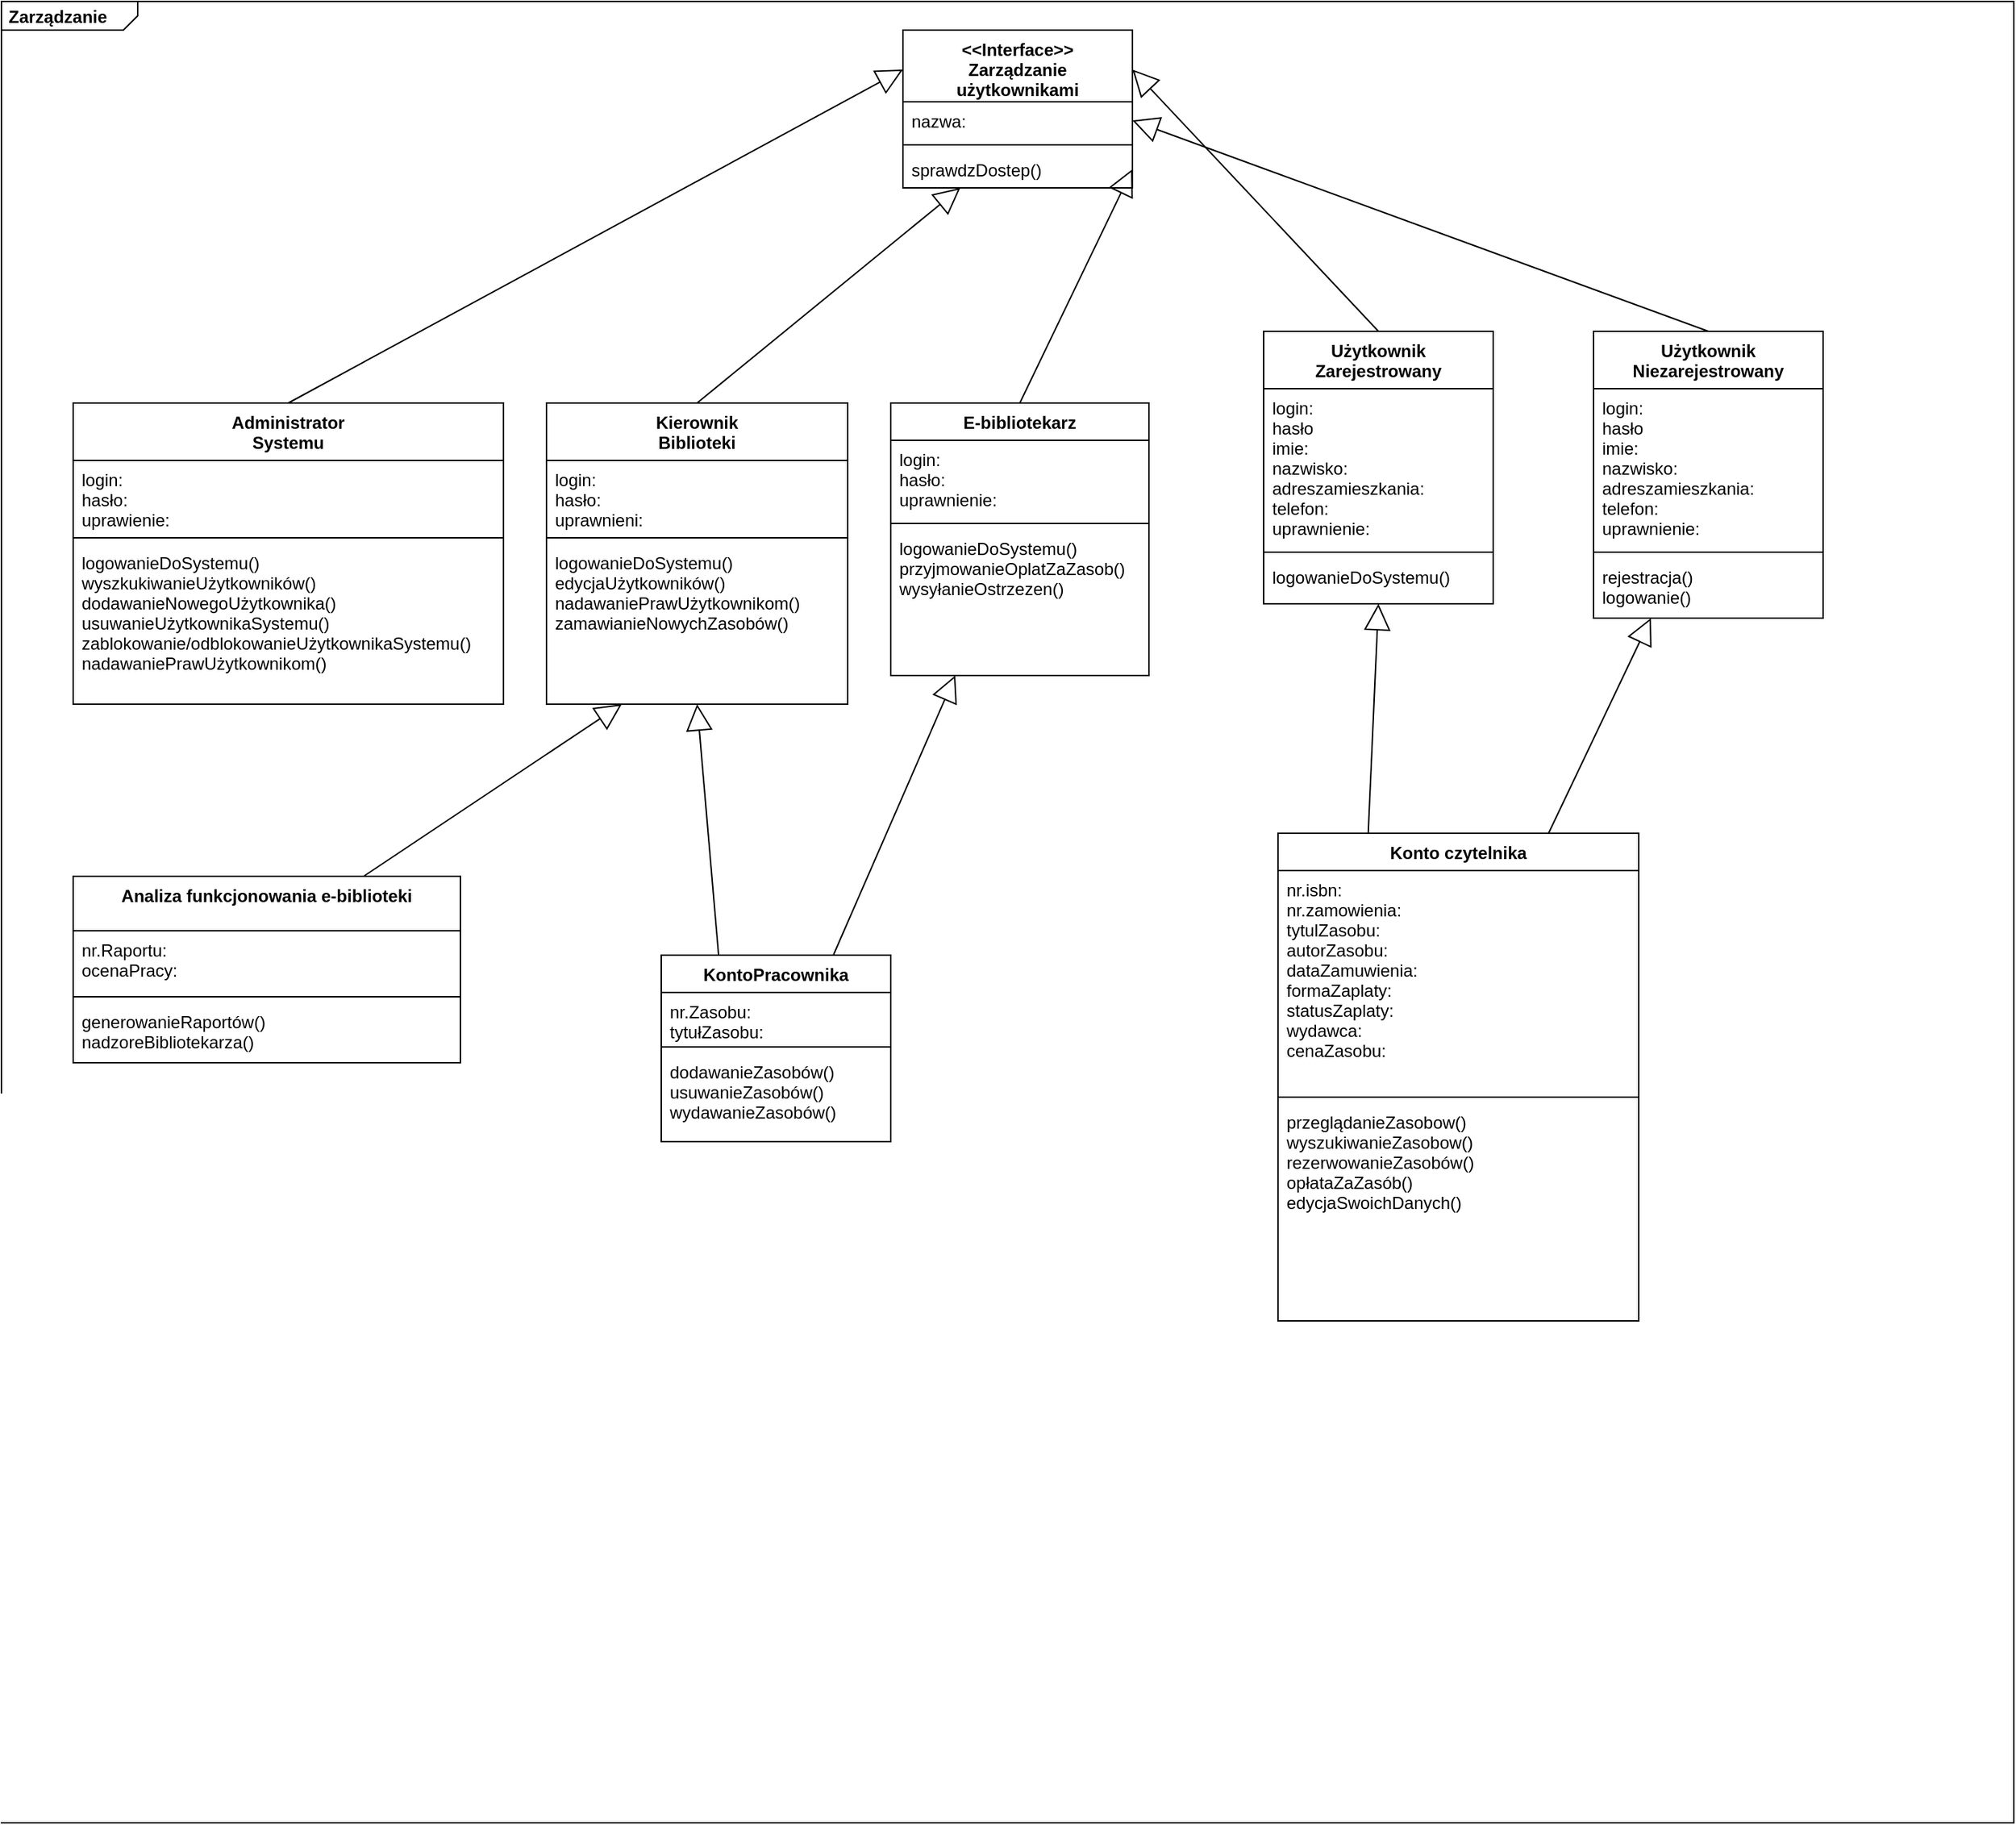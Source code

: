 <mxfile version="13.8.5" type="github">
  <diagram id="C5RBs43oDa-KdzZeNtuy" name="Page-1">
    <mxGraphModel dx="1673" dy="867" grid="1" gridSize="10" guides="1" tooltips="1" connect="1" arrows="1" fold="1" page="1" pageScale="1" pageWidth="827" pageHeight="1169" math="0" shadow="0">
      <root>
        <mxCell id="WIyWlLk6GJQsqaUBKTNV-0" />
        <mxCell id="WIyWlLk6GJQsqaUBKTNV-1" parent="WIyWlLk6GJQsqaUBKTNV-0" />
        <mxCell id="qPfHA7y9UXnMoCjObb_e-2" value="&lt;p style=&quot;margin: 0px ; margin-top: 4px ; margin-left: 5px ; text-align: left&quot;&gt;&lt;b&gt;Zarządzanie&lt;/b&gt;&lt;/p&gt;" style="html=1;shape=mxgraph.sysml.package;overflow=fill;labelX=95;align=left;spacingLeft=5;verticalAlign=top;spacingTop=-3;" vertex="1" parent="WIyWlLk6GJQsqaUBKTNV-1">
          <mxGeometry width="1403" height="1270" as="geometry" />
        </mxCell>
        <mxCell id="qPfHA7y9UXnMoCjObb_e-3" value="&lt;&lt;Interface&gt;&gt;&#xa;Zarządzanie&#xa;użytkownikami" style="swimlane;fontStyle=1;align=center;verticalAlign=top;childLayout=stackLayout;horizontal=1;startSize=50;horizontalStack=0;resizeParent=1;resizeParentMax=0;resizeLast=0;collapsible=1;marginBottom=0;" vertex="1" parent="WIyWlLk6GJQsqaUBKTNV-1">
          <mxGeometry x="628.5" y="20" width="160" height="110" as="geometry" />
        </mxCell>
        <mxCell id="qPfHA7y9UXnMoCjObb_e-4" value="nazwa:" style="text;strokeColor=none;fillColor=none;align=left;verticalAlign=top;spacingLeft=4;spacingRight=4;overflow=hidden;rotatable=0;points=[[0,0.5],[1,0.5]];portConstraint=eastwest;" vertex="1" parent="qPfHA7y9UXnMoCjObb_e-3">
          <mxGeometry y="50" width="160" height="26" as="geometry" />
        </mxCell>
        <mxCell id="qPfHA7y9UXnMoCjObb_e-5" value="" style="line;strokeWidth=1;fillColor=none;align=left;verticalAlign=middle;spacingTop=-1;spacingLeft=3;spacingRight=3;rotatable=0;labelPosition=right;points=[];portConstraint=eastwest;" vertex="1" parent="qPfHA7y9UXnMoCjObb_e-3">
          <mxGeometry y="76" width="160" height="8" as="geometry" />
        </mxCell>
        <mxCell id="qPfHA7y9UXnMoCjObb_e-6" value="sprawdzDostep()" style="text;strokeColor=none;fillColor=none;align=left;verticalAlign=top;spacingLeft=4;spacingRight=4;overflow=hidden;rotatable=0;points=[[0,0.5],[1,0.5]];portConstraint=eastwest;" vertex="1" parent="qPfHA7y9UXnMoCjObb_e-3">
          <mxGeometry y="84" width="160" height="26" as="geometry" />
        </mxCell>
        <mxCell id="qPfHA7y9UXnMoCjObb_e-7" value="Administrator&#xa;Systemu" style="swimlane;fontStyle=1;align=center;verticalAlign=top;childLayout=stackLayout;horizontal=1;startSize=40;horizontalStack=0;resizeParent=1;resizeParentMax=0;resizeLast=0;collapsible=1;marginBottom=0;" vertex="1" parent="WIyWlLk6GJQsqaUBKTNV-1">
          <mxGeometry x="50" y="280" width="300" height="210" as="geometry" />
        </mxCell>
        <mxCell id="qPfHA7y9UXnMoCjObb_e-8" value="login:&#xa;hasło:&#xa;uprawienie:" style="text;strokeColor=none;fillColor=none;align=left;verticalAlign=top;spacingLeft=4;spacingRight=4;overflow=hidden;rotatable=0;points=[[0,0.5],[1,0.5]];portConstraint=eastwest;" vertex="1" parent="qPfHA7y9UXnMoCjObb_e-7">
          <mxGeometry y="40" width="300" height="50" as="geometry" />
        </mxCell>
        <mxCell id="qPfHA7y9UXnMoCjObb_e-9" value="" style="line;strokeWidth=1;fillColor=none;align=left;verticalAlign=middle;spacingTop=-1;spacingLeft=3;spacingRight=3;rotatable=0;labelPosition=right;points=[];portConstraint=eastwest;" vertex="1" parent="qPfHA7y9UXnMoCjObb_e-7">
          <mxGeometry y="90" width="300" height="8" as="geometry" />
        </mxCell>
        <mxCell id="qPfHA7y9UXnMoCjObb_e-10" value="logowanieDoSystemu()&#xa;wyszkukiwanieUżytkowników()&#xa;dodawanieNowegoUżytkownika()&#xa;usuwanieUżytkownikaSystemu()&#xa;zablokowanie/odblokowanieUżytkownikaSystemu()&#xa;nadawaniePrawUżytkownikom()&#xa;" style="text;strokeColor=none;fillColor=none;align=left;verticalAlign=top;spacingLeft=4;spacingRight=4;overflow=hidden;rotatable=0;points=[[0,0.5],[1,0.5]];portConstraint=eastwest;" vertex="1" parent="qPfHA7y9UXnMoCjObb_e-7">
          <mxGeometry y="98" width="300" height="112" as="geometry" />
        </mxCell>
        <mxCell id="qPfHA7y9UXnMoCjObb_e-11" value="E-bibliotekarz" style="swimlane;fontStyle=1;align=center;verticalAlign=top;childLayout=stackLayout;horizontal=1;startSize=26;horizontalStack=0;resizeParent=1;resizeParentMax=0;resizeLast=0;collapsible=1;marginBottom=0;" vertex="1" parent="WIyWlLk6GJQsqaUBKTNV-1">
          <mxGeometry x="620" y="280" width="180" height="190" as="geometry" />
        </mxCell>
        <mxCell id="qPfHA7y9UXnMoCjObb_e-12" value="login:&#xa;hasło:&#xa;uprawnienie:" style="text;strokeColor=none;fillColor=none;align=left;verticalAlign=top;spacingLeft=4;spacingRight=4;overflow=hidden;rotatable=0;points=[[0,0.5],[1,0.5]];portConstraint=eastwest;" vertex="1" parent="qPfHA7y9UXnMoCjObb_e-11">
          <mxGeometry y="26" width="180" height="54" as="geometry" />
        </mxCell>
        <mxCell id="qPfHA7y9UXnMoCjObb_e-13" value="" style="line;strokeWidth=1;fillColor=none;align=left;verticalAlign=middle;spacingTop=-1;spacingLeft=3;spacingRight=3;rotatable=0;labelPosition=right;points=[];portConstraint=eastwest;" vertex="1" parent="qPfHA7y9UXnMoCjObb_e-11">
          <mxGeometry y="80" width="180" height="8" as="geometry" />
        </mxCell>
        <mxCell id="qPfHA7y9UXnMoCjObb_e-14" value="logowanieDoSystemu()&#xa;przyjmowanieOplatZaZasob()&#xa;wysyłanieOstrzezen()&#xa;" style="text;strokeColor=none;fillColor=none;align=left;verticalAlign=top;spacingLeft=4;spacingRight=4;overflow=hidden;rotatable=0;points=[[0,0.5],[1,0.5]];portConstraint=eastwest;" vertex="1" parent="qPfHA7y9UXnMoCjObb_e-11">
          <mxGeometry y="88" width="180" height="102" as="geometry" />
        </mxCell>
        <mxCell id="qPfHA7y9UXnMoCjObb_e-15" value="Użytkownik&#xa;Zarejestrowany" style="swimlane;fontStyle=1;align=center;verticalAlign=top;childLayout=stackLayout;horizontal=1;startSize=40;horizontalStack=0;resizeParent=1;resizeParentMax=0;resizeLast=0;collapsible=1;marginBottom=0;" vertex="1" parent="WIyWlLk6GJQsqaUBKTNV-1">
          <mxGeometry x="880" y="230" width="160" height="190" as="geometry" />
        </mxCell>
        <mxCell id="qPfHA7y9UXnMoCjObb_e-16" value="login:&#xa;hasło&#xa;imie:&#xa;nazwisko:&#xa;adreszamieszkania:&#xa;telefon:&#xa;uprawnienie:" style="text;strokeColor=none;fillColor=none;align=left;verticalAlign=top;spacingLeft=4;spacingRight=4;overflow=hidden;rotatable=0;points=[[0,0.5],[1,0.5]];portConstraint=eastwest;" vertex="1" parent="qPfHA7y9UXnMoCjObb_e-15">
          <mxGeometry y="40" width="160" height="110" as="geometry" />
        </mxCell>
        <mxCell id="qPfHA7y9UXnMoCjObb_e-17" value="" style="line;strokeWidth=1;fillColor=none;align=left;verticalAlign=middle;spacingTop=-1;spacingLeft=3;spacingRight=3;rotatable=0;labelPosition=right;points=[];portConstraint=eastwest;" vertex="1" parent="qPfHA7y9UXnMoCjObb_e-15">
          <mxGeometry y="150" width="160" height="8" as="geometry" />
        </mxCell>
        <mxCell id="qPfHA7y9UXnMoCjObb_e-18" value="logowanieDoSystemu()" style="text;strokeColor=none;fillColor=none;align=left;verticalAlign=top;spacingLeft=4;spacingRight=4;overflow=hidden;rotatable=0;points=[[0,0.5],[1,0.5]];portConstraint=eastwest;" vertex="1" parent="qPfHA7y9UXnMoCjObb_e-15">
          <mxGeometry y="158" width="160" height="32" as="geometry" />
        </mxCell>
        <mxCell id="qPfHA7y9UXnMoCjObb_e-19" value="Użytkownik&#xa;Niezarejestrowany" style="swimlane;fontStyle=1;align=center;verticalAlign=top;childLayout=stackLayout;horizontal=1;startSize=40;horizontalStack=0;resizeParent=1;resizeParentMax=0;resizeLast=0;collapsible=1;marginBottom=0;" vertex="1" parent="WIyWlLk6GJQsqaUBKTNV-1">
          <mxGeometry x="1110" y="230" width="160" height="200" as="geometry" />
        </mxCell>
        <mxCell id="qPfHA7y9UXnMoCjObb_e-20" value="login:&#xa;hasło&#xa;imie:&#xa;nazwisko:&#xa;adreszamieszkania:&#xa;telefon:&#xa;uprawnienie:" style="text;strokeColor=none;fillColor=none;align=left;verticalAlign=top;spacingLeft=4;spacingRight=4;overflow=hidden;rotatable=0;points=[[0,0.5],[1,0.5]];portConstraint=eastwest;" vertex="1" parent="qPfHA7y9UXnMoCjObb_e-19">
          <mxGeometry y="40" width="160" height="110" as="geometry" />
        </mxCell>
        <mxCell id="qPfHA7y9UXnMoCjObb_e-21" value="" style="line;strokeWidth=1;fillColor=none;align=left;verticalAlign=middle;spacingTop=-1;spacingLeft=3;spacingRight=3;rotatable=0;labelPosition=right;points=[];portConstraint=eastwest;" vertex="1" parent="qPfHA7y9UXnMoCjObb_e-19">
          <mxGeometry y="150" width="160" height="8" as="geometry" />
        </mxCell>
        <mxCell id="qPfHA7y9UXnMoCjObb_e-22" value="rejestracja()&#xa;logowanie()" style="text;strokeColor=none;fillColor=none;align=left;verticalAlign=top;spacingLeft=4;spacingRight=4;overflow=hidden;rotatable=0;points=[[0,0.5],[1,0.5]];portConstraint=eastwest;" vertex="1" parent="qPfHA7y9UXnMoCjObb_e-19">
          <mxGeometry y="158" width="160" height="42" as="geometry" />
        </mxCell>
        <mxCell id="qPfHA7y9UXnMoCjObb_e-27" value="Kierownik&#xa;Biblioteki" style="swimlane;fontStyle=1;align=center;verticalAlign=top;childLayout=stackLayout;horizontal=1;startSize=40;horizontalStack=0;resizeParent=1;resizeParentMax=0;resizeLast=0;collapsible=1;marginBottom=0;" vertex="1" parent="WIyWlLk6GJQsqaUBKTNV-1">
          <mxGeometry x="380" y="280" width="210" height="210" as="geometry" />
        </mxCell>
        <mxCell id="qPfHA7y9UXnMoCjObb_e-28" value="login:&#xa;hasło:&#xa;uprawnieni:" style="text;strokeColor=none;fillColor=none;align=left;verticalAlign=top;spacingLeft=4;spacingRight=4;overflow=hidden;rotatable=0;points=[[0,0.5],[1,0.5]];portConstraint=eastwest;" vertex="1" parent="qPfHA7y9UXnMoCjObb_e-27">
          <mxGeometry y="40" width="210" height="50" as="geometry" />
        </mxCell>
        <mxCell id="qPfHA7y9UXnMoCjObb_e-29" value="" style="line;strokeWidth=1;fillColor=none;align=left;verticalAlign=middle;spacingTop=-1;spacingLeft=3;spacingRight=3;rotatable=0;labelPosition=right;points=[];portConstraint=eastwest;" vertex="1" parent="qPfHA7y9UXnMoCjObb_e-27">
          <mxGeometry y="90" width="210" height="8" as="geometry" />
        </mxCell>
        <mxCell id="qPfHA7y9UXnMoCjObb_e-30" value="logowanieDoSystemu()&#xa;edycjaUżytkowników()&#xa;nadawaniePrawUżytkownikom()&#xa;zamawianieNowychZasobów()&#xa;" style="text;strokeColor=none;fillColor=none;align=left;verticalAlign=top;spacingLeft=4;spacingRight=4;overflow=hidden;rotatable=0;points=[[0,0.5],[1,0.5]];portConstraint=eastwest;" vertex="1" parent="qPfHA7y9UXnMoCjObb_e-27">
          <mxGeometry y="98" width="210" height="112" as="geometry" />
        </mxCell>
        <mxCell id="qPfHA7y9UXnMoCjObb_e-33" value="Analiza funkcjonowania e-biblioteki" style="swimlane;fontStyle=1;align=center;verticalAlign=top;childLayout=stackLayout;horizontal=1;startSize=38;horizontalStack=0;resizeParent=1;resizeParentMax=0;resizeLast=0;collapsible=1;marginBottom=0;" vertex="1" parent="WIyWlLk6GJQsqaUBKTNV-1">
          <mxGeometry x="50" y="610" width="270" height="130" as="geometry" />
        </mxCell>
        <mxCell id="qPfHA7y9UXnMoCjObb_e-34" value="nr.Raportu:&#xa;ocenaPracy:" style="text;strokeColor=none;fillColor=none;align=left;verticalAlign=top;spacingLeft=4;spacingRight=4;overflow=hidden;rotatable=0;points=[[0,0.5],[1,0.5]];portConstraint=eastwest;" vertex="1" parent="qPfHA7y9UXnMoCjObb_e-33">
          <mxGeometry y="38" width="270" height="42" as="geometry" />
        </mxCell>
        <mxCell id="qPfHA7y9UXnMoCjObb_e-35" value="" style="line;strokeWidth=1;fillColor=none;align=left;verticalAlign=middle;spacingTop=-1;spacingLeft=3;spacingRight=3;rotatable=0;labelPosition=right;points=[];portConstraint=eastwest;" vertex="1" parent="qPfHA7y9UXnMoCjObb_e-33">
          <mxGeometry y="80" width="270" height="8" as="geometry" />
        </mxCell>
        <mxCell id="qPfHA7y9UXnMoCjObb_e-36" value="generowanieRaportów()&#xa;nadzoreBibliotekarza()" style="text;strokeColor=none;fillColor=none;align=left;verticalAlign=top;spacingLeft=4;spacingRight=4;overflow=hidden;rotatable=0;points=[[0,0.5],[1,0.5]];portConstraint=eastwest;" vertex="1" parent="qPfHA7y9UXnMoCjObb_e-33">
          <mxGeometry y="88" width="270" height="42" as="geometry" />
        </mxCell>
        <mxCell id="qPfHA7y9UXnMoCjObb_e-37" value="KontoPracownika" style="swimlane;fontStyle=1;align=center;verticalAlign=top;childLayout=stackLayout;horizontal=1;startSize=26;horizontalStack=0;resizeParent=1;resizeParentMax=0;resizeLast=0;collapsible=1;marginBottom=0;" vertex="1" parent="WIyWlLk6GJQsqaUBKTNV-1">
          <mxGeometry x="460" y="665" width="160" height="130" as="geometry" />
        </mxCell>
        <mxCell id="qPfHA7y9UXnMoCjObb_e-38" value="nr.Zasobu:&#xa;tytułZasobu:" style="text;strokeColor=none;fillColor=none;align=left;verticalAlign=top;spacingLeft=4;spacingRight=4;overflow=hidden;rotatable=0;points=[[0,0.5],[1,0.5]];portConstraint=eastwest;" vertex="1" parent="qPfHA7y9UXnMoCjObb_e-37">
          <mxGeometry y="26" width="160" height="34" as="geometry" />
        </mxCell>
        <mxCell id="qPfHA7y9UXnMoCjObb_e-39" value="" style="line;strokeWidth=1;fillColor=none;align=left;verticalAlign=middle;spacingTop=-1;spacingLeft=3;spacingRight=3;rotatable=0;labelPosition=right;points=[];portConstraint=eastwest;" vertex="1" parent="qPfHA7y9UXnMoCjObb_e-37">
          <mxGeometry y="60" width="160" height="8" as="geometry" />
        </mxCell>
        <mxCell id="qPfHA7y9UXnMoCjObb_e-40" value="dodawanieZasobów()&#xa;usuwanieZasobów()&#xa;wydawanieZasobów()" style="text;strokeColor=none;fillColor=none;align=left;verticalAlign=top;spacingLeft=4;spacingRight=4;overflow=hidden;rotatable=0;points=[[0,0.5],[1,0.5]];portConstraint=eastwest;" vertex="1" parent="qPfHA7y9UXnMoCjObb_e-37">
          <mxGeometry y="68" width="160" height="62" as="geometry" />
        </mxCell>
        <mxCell id="qPfHA7y9UXnMoCjObb_e-41" value="Konto czytelnika" style="swimlane;fontStyle=1;align=center;verticalAlign=top;childLayout=stackLayout;horizontal=1;startSize=26;horizontalStack=0;resizeParent=1;resizeParentMax=0;resizeLast=0;collapsible=1;marginBottom=0;" vertex="1" parent="WIyWlLk6GJQsqaUBKTNV-1">
          <mxGeometry x="890" y="580" width="251.5" height="340" as="geometry" />
        </mxCell>
        <mxCell id="qPfHA7y9UXnMoCjObb_e-42" value="nr.isbn:&#xa;nr.zamowienia:&#xa;tytulZasobu:&#xa;autorZasobu:&#xa;dataZamuwienia:&#xa;formaZaplaty:&#xa;statusZaplaty:&#xa;wydawca:&#xa;cenaZasobu:" style="text;strokeColor=none;fillColor=none;align=left;verticalAlign=top;spacingLeft=4;spacingRight=4;overflow=hidden;rotatable=0;points=[[0,0.5],[1,0.5]];portConstraint=eastwest;" vertex="1" parent="qPfHA7y9UXnMoCjObb_e-41">
          <mxGeometry y="26" width="251.5" height="154" as="geometry" />
        </mxCell>
        <mxCell id="qPfHA7y9UXnMoCjObb_e-43" value="" style="line;strokeWidth=1;fillColor=none;align=left;verticalAlign=middle;spacingTop=-1;spacingLeft=3;spacingRight=3;rotatable=0;labelPosition=right;points=[];portConstraint=eastwest;" vertex="1" parent="qPfHA7y9UXnMoCjObb_e-41">
          <mxGeometry y="180" width="251.5" height="8" as="geometry" />
        </mxCell>
        <mxCell id="qPfHA7y9UXnMoCjObb_e-44" value="przeglądanieZasobow()&#xa;wyszukiwanieZasobow()&#xa;rezerwowanieZasobów()&#xa;opłataZaZasób()&#xa;edycjaSwoichDanych()" style="text;strokeColor=none;fillColor=none;align=left;verticalAlign=top;spacingLeft=4;spacingRight=4;overflow=hidden;rotatable=0;points=[[0,0.5],[1,0.5]];portConstraint=eastwest;" vertex="1" parent="qPfHA7y9UXnMoCjObb_e-41">
          <mxGeometry y="188" width="251.5" height="152" as="geometry" />
        </mxCell>
        <mxCell id="qPfHA7y9UXnMoCjObb_e-52" value="" style="endArrow=block;endSize=16;endFill=0;html=1;entryX=0.5;entryY=1;entryDx=0;entryDy=0;exitX=0.25;exitY=0;exitDx=0;exitDy=0;" edge="1" parent="WIyWlLk6GJQsqaUBKTNV-1" source="qPfHA7y9UXnMoCjObb_e-37" target="qPfHA7y9UXnMoCjObb_e-27">
          <mxGeometry width="160" relative="1" as="geometry">
            <mxPoint x="350" y="560" as="sourcePoint" />
            <mxPoint x="510" y="560" as="targetPoint" />
          </mxGeometry>
        </mxCell>
        <mxCell id="qPfHA7y9UXnMoCjObb_e-53" value="" style="endArrow=block;endSize=16;endFill=0;html=1;exitX=0.75;exitY=0;exitDx=0;exitDy=0;entryX=0.25;entryY=1;entryDx=0;entryDy=0;" edge="1" parent="WIyWlLk6GJQsqaUBKTNV-1" source="qPfHA7y9UXnMoCjObb_e-33" target="qPfHA7y9UXnMoCjObb_e-27">
          <mxGeometry width="160" relative="1" as="geometry">
            <mxPoint x="240" y="530" as="sourcePoint" />
            <mxPoint x="400" y="530" as="targetPoint" />
          </mxGeometry>
        </mxCell>
        <mxCell id="qPfHA7y9UXnMoCjObb_e-54" value="" style="endArrow=block;endSize=16;endFill=0;html=1;exitX=0.75;exitY=0;exitDx=0;exitDy=0;entryX=0.25;entryY=1;entryDx=0;entryDy=0;" edge="1" parent="WIyWlLk6GJQsqaUBKTNV-1" source="qPfHA7y9UXnMoCjObb_e-37" target="qPfHA7y9UXnMoCjObb_e-11">
          <mxGeometry width="160" relative="1" as="geometry">
            <mxPoint x="663.5" y="690" as="sourcePoint" />
            <mxPoint x="669" y="480" as="targetPoint" />
          </mxGeometry>
        </mxCell>
        <mxCell id="qPfHA7y9UXnMoCjObb_e-55" value="" style="endArrow=block;endSize=16;endFill=0;html=1;entryX=0.5;entryY=1;entryDx=0;entryDy=0;exitX=0.25;exitY=0;exitDx=0;exitDy=0;" edge="1" parent="WIyWlLk6GJQsqaUBKTNV-1" source="qPfHA7y9UXnMoCjObb_e-41" target="qPfHA7y9UXnMoCjObb_e-15">
          <mxGeometry width="160" relative="1" as="geometry">
            <mxPoint x="995" y="585" as="sourcePoint" />
            <mxPoint x="980" y="410" as="targetPoint" />
          </mxGeometry>
        </mxCell>
        <mxCell id="qPfHA7y9UXnMoCjObb_e-56" value="" style="endArrow=block;endSize=16;endFill=0;html=1;entryX=0.25;entryY=1;entryDx=0;entryDy=0;exitX=0.75;exitY=0;exitDx=0;exitDy=0;" edge="1" parent="WIyWlLk6GJQsqaUBKTNV-1" source="qPfHA7y9UXnMoCjObb_e-41" target="qPfHA7y9UXnMoCjObb_e-19">
          <mxGeometry width="160" relative="1" as="geometry">
            <mxPoint x="952.875" y="595" as="sourcePoint" />
            <mxPoint x="970" y="430" as="targetPoint" />
          </mxGeometry>
        </mxCell>
        <mxCell id="qPfHA7y9UXnMoCjObb_e-57" value="" style="endArrow=block;endSize=16;endFill=0;html=1;entryX=0;entryY=0.25;entryDx=0;entryDy=0;exitX=0.5;exitY=0;exitDx=0;exitDy=0;" edge="1" parent="WIyWlLk6GJQsqaUBKTNV-1" source="qPfHA7y9UXnMoCjObb_e-7" target="qPfHA7y9UXnMoCjObb_e-3">
          <mxGeometry width="160" relative="1" as="geometry">
            <mxPoint x="250.005" y="275" as="sourcePoint" />
            <mxPoint x="267.13" y="110" as="targetPoint" />
          </mxGeometry>
        </mxCell>
        <mxCell id="qPfHA7y9UXnMoCjObb_e-58" value="" style="endArrow=block;endSize=16;endFill=0;html=1;exitX=0.5;exitY=0;exitDx=0;exitDy=0;entryX=0.25;entryY=1;entryDx=0;entryDy=0;" edge="1" parent="WIyWlLk6GJQsqaUBKTNV-1" source="qPfHA7y9UXnMoCjObb_e-27" target="qPfHA7y9UXnMoCjObb_e-3">
          <mxGeometry width="160" relative="1" as="geometry">
            <mxPoint x="199" y="342.5" as="sourcePoint" />
            <mxPoint x="629" y="117" as="targetPoint" />
          </mxGeometry>
        </mxCell>
        <mxCell id="qPfHA7y9UXnMoCjObb_e-59" value="" style="endArrow=block;endSize=16;endFill=0;html=1;exitX=0.5;exitY=0;exitDx=0;exitDy=0;entryX=1;entryY=0.5;entryDx=0;entryDy=0;" edge="1" parent="WIyWlLk6GJQsqaUBKTNV-1" source="qPfHA7y9UXnMoCjObb_e-11" target="qPfHA7y9UXnMoCjObb_e-6">
          <mxGeometry width="160" relative="1" as="geometry">
            <mxPoint x="644" y="260" as="sourcePoint" />
            <mxPoint x="827.5" y="110" as="targetPoint" />
          </mxGeometry>
        </mxCell>
        <mxCell id="qPfHA7y9UXnMoCjObb_e-60" value="" style="endArrow=block;endSize=16;endFill=0;html=1;exitX=0.5;exitY=0;exitDx=0;exitDy=0;entryX=1;entryY=0.5;entryDx=0;entryDy=0;" edge="1" parent="WIyWlLk6GJQsqaUBKTNV-1" source="qPfHA7y9UXnMoCjObb_e-19" target="qPfHA7y9UXnMoCjObb_e-4">
          <mxGeometry width="160" relative="1" as="geometry">
            <mxPoint x="930" y="213" as="sourcePoint" />
            <mxPoint x="1008.5" y="50" as="targetPoint" />
          </mxGeometry>
        </mxCell>
        <mxCell id="qPfHA7y9UXnMoCjObb_e-61" value="" style="endArrow=block;endSize=16;endFill=0;html=1;exitX=0.5;exitY=0;exitDx=0;exitDy=0;entryX=1;entryY=0.25;entryDx=0;entryDy=0;" edge="1" parent="WIyWlLk6GJQsqaUBKTNV-1" source="qPfHA7y9UXnMoCjObb_e-15" target="qPfHA7y9UXnMoCjObb_e-3">
          <mxGeometry width="160" relative="1" as="geometry">
            <mxPoint x="910" y="203" as="sourcePoint" />
            <mxPoint x="988.5" y="40" as="targetPoint" />
          </mxGeometry>
        </mxCell>
      </root>
    </mxGraphModel>
  </diagram>
</mxfile>
